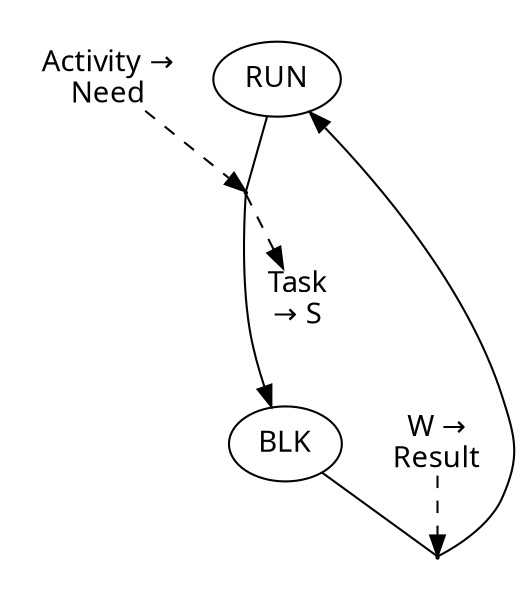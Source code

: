 digraph {
color=white;
graph [ fontname="sans-serif" ];
node [ fontname="sans-serif" ];
edge [ fontname="sans-serif" ];
A_0_false [ label="RUN", shape=ellipse ];
A_1_false [ label="BLK", shape=ellipse ];
subgraph cluster_0 {
T_0_18446744073709551615 [ shape=point, height=0.015, width=0.015 ];
A_0_false -> T_0_18446744073709551615 [ arrowhead=none, direction=forward ];
T_0_18446744073709551615 -> A_1_false;
D_0_18446744073709551615_0 [ label="Activity &#8594;\nNeed", shape=plain ];
D_0_18446744073709551615_0 -> T_0_18446744073709551615 [ color=Black, style=dashed ];
S_0_18446744073709551615_1 [ label="Task\n&#8594; S", shape=plain ];
T_0_18446744073709551615 -> S_0_18446744073709551615_1 [ color=Black, style=dashed ];
S_0_18446744073709551615_1 -> A_1_false [ style=invis ];
}
subgraph cluster_1 {
T_1_18446744073709551615 [ shape=point, height=0.015, width=0.015 ];
A_1_false -> T_1_18446744073709551615 [ arrowhead=none, direction=forward ];
T_1_18446744073709551615 -> A_0_false;
D_1_18446744073709551615_4 [ label="W &#8594;\nResult", shape=plain ];
D_1_18446744073709551615_4 -> T_1_18446744073709551615 [ color=Black, style=dashed ];
}
}
